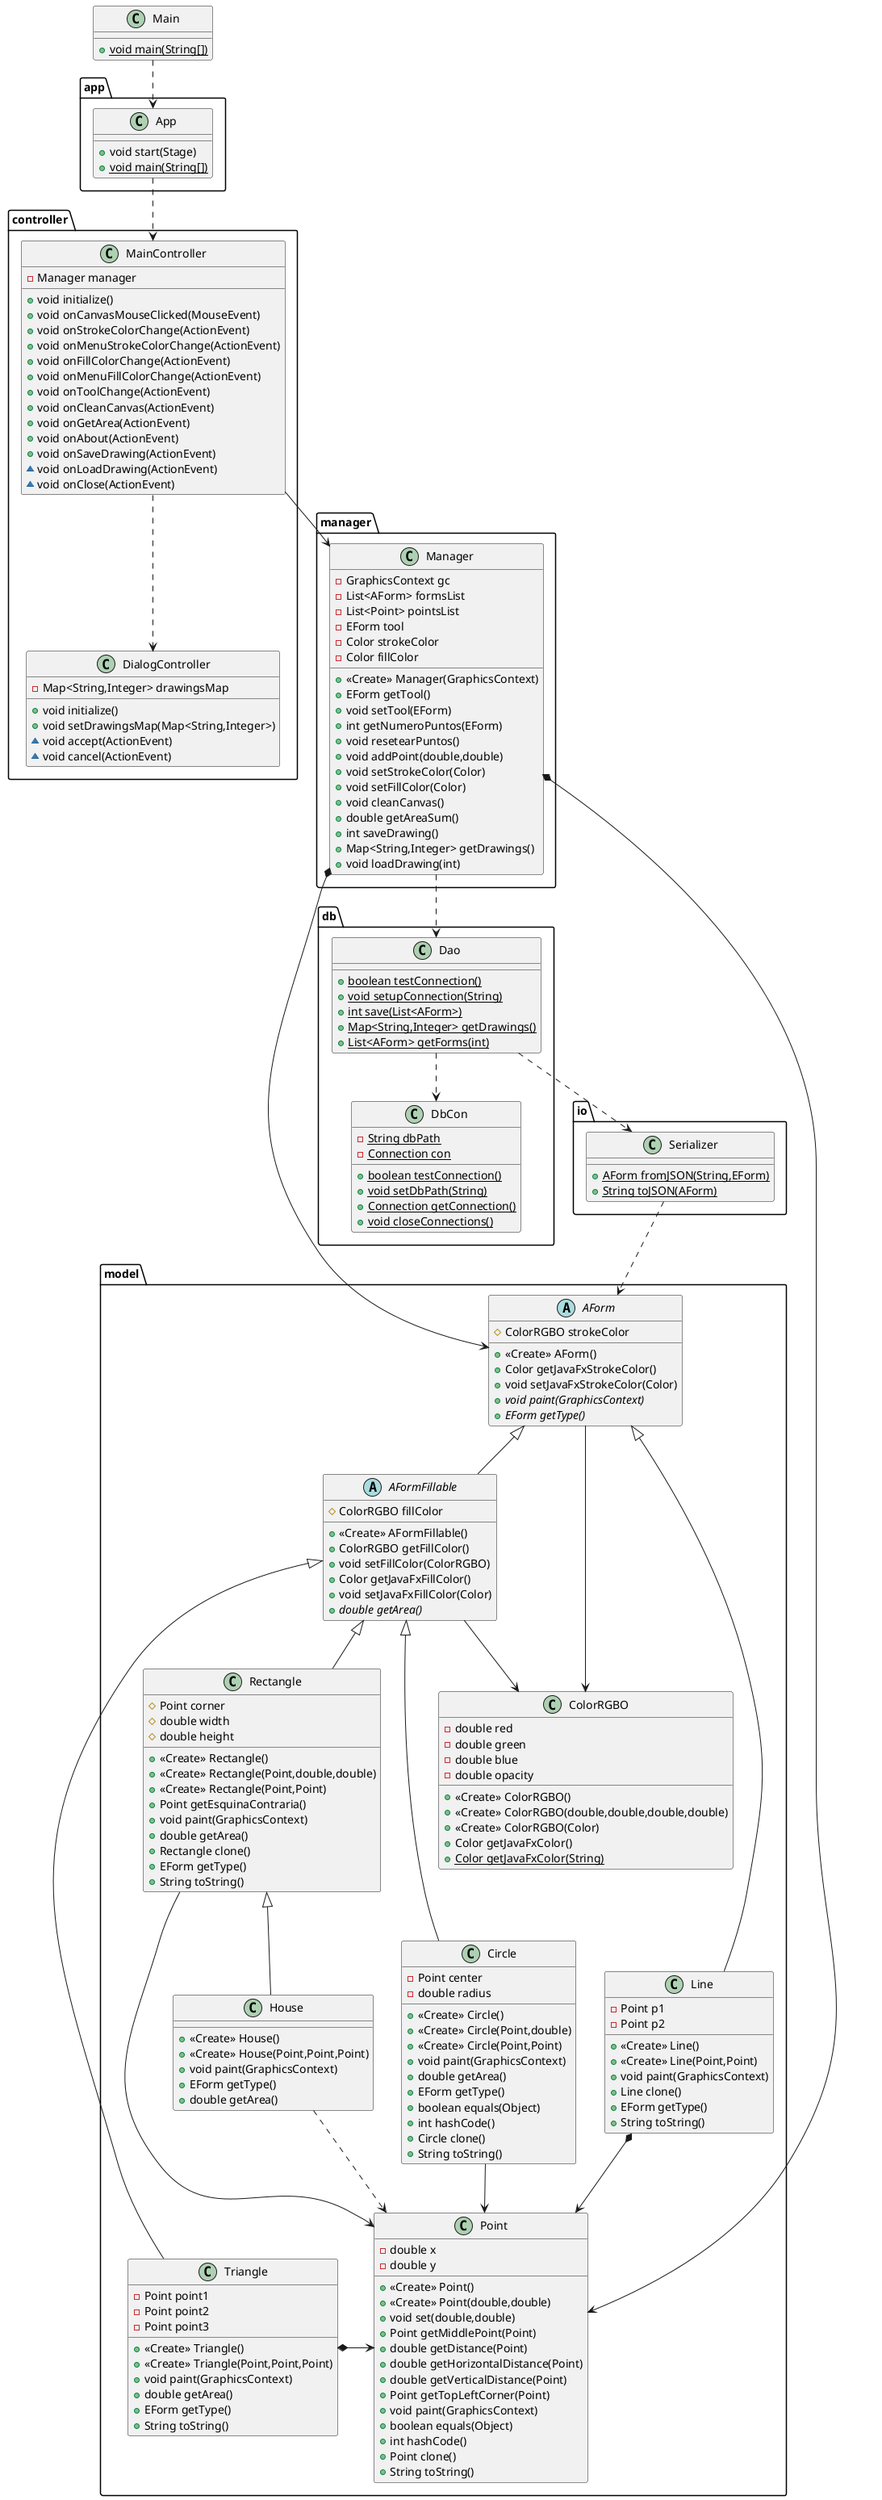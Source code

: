 @startuml
class controller.DialogController {
- Map<String,Integer> drawingsMap
+ void initialize()
+ void setDrawingsMap(Map<String,Integer>)
~ void accept(ActionEvent)
~ void cancel(ActionEvent)
}
class manager.Manager {
- GraphicsContext gc
- List<AForm> formsList
- List<Point> pointsList
- EForm tool
- Color strokeColor
- Color fillColor
+ <<Create>> Manager(GraphicsContext)
+ EForm getTool()
+ void setTool(EForm)
+ int getNumeroPuntos(EForm)
+ void resetearPuntos()
+ void addPoint(double,double)
+ void setStrokeColor(Color)
+ void setFillColor(Color)
+ void cleanCanvas()
+ double getAreaSum()
+ int saveDrawing()
+ Map<String,Integer> getDrawings()
+ void loadDrawing(int)
}
class app.App {
+ void start(Stage)
+ {static} void main(String[])
}
abstract class model.AForm {
# ColorRGBO strokeColor
+ <<Create>> AForm()
+ Color getJavaFxStrokeColor()
+ void setJavaFxStrokeColor(Color)
+ {abstract}void paint(GraphicsContext)
+ {abstract}EForm getType()
}
class model.Line {
- Point p1
- Point p2
+ <<Create>> Line()
+ <<Create>> Line(Point,Point)
+ void paint(GraphicsContext)
+ Line clone()
+ EForm getType()
+ String toString()
}
class io.Serializer {
+ {static} AForm fromJSON(String,EForm)
+ {static} String toJSON(AForm)
}
class db.DbCon {
- {static} String dbPath
- {static} Connection con
+ {static} boolean testConnection()
+ {static} void setDbPath(String)
+ {static} Connection getConnection()
+ {static} void closeConnections()
}
class db.Dao {
+ {static} boolean testConnection()
+ {static} void setupConnection(String)
+ {static} int save(List<AForm>)
+ {static} Map<String,Integer> getDrawings()
+ {static} List<AForm> getForms(int)
}
class controller.MainController {
- Manager manager
+ void initialize()
+ void onCanvasMouseClicked(MouseEvent)
+ void onStrokeColorChange(ActionEvent)
+ void onMenuStrokeColorChange(ActionEvent)
+ void onFillColorChange(ActionEvent)
+ void onMenuFillColorChange(ActionEvent)
+ void onToolChange(ActionEvent)
+ void onCleanCanvas(ActionEvent)
+ void onGetArea(ActionEvent)
+ void onAbout(ActionEvent)
+ void onSaveDrawing(ActionEvent)
~ void onLoadDrawing(ActionEvent)
~ void onClose(ActionEvent)
}
class model.House {
+ <<Create>> House()
+ <<Create>> House(Point,Point,Point)
+ void paint(GraphicsContext)
+ EForm getType()
+ double getArea()
}
class model.Circle {
- Point center
- double radius
+ <<Create>> Circle()
+ <<Create>> Circle(Point,double)
+ <<Create>> Circle(Point,Point)
+ void paint(GraphicsContext)
+ double getArea()
+ EForm getType()
+ boolean equals(Object)
+ int hashCode()
+ Circle clone()
+ String toString()
}
class Main {
+ {static} void main(String[])
}
class model.Point {
- double x
- double y
+ <<Create>> Point()
+ <<Create>> Point(double,double)
+ void set(double,double)
+ Point getMiddlePoint(Point)
+ double getDistance(Point)
+ double getHorizontalDistance(Point)
+ double getVerticalDistance(Point)
+ Point getTopLeftCorner(Point)
+ void paint(GraphicsContext)
+ boolean equals(Object)
+ int hashCode()
+ Point clone()
+ String toString()
}
abstract class model.AFormFillable {
# ColorRGBO fillColor
+ <<Create>> AFormFillable()
+ ColorRGBO getFillColor()
+ void setFillColor(ColorRGBO)
+ Color getJavaFxFillColor()
+ void setJavaFxFillColor(Color)
+ {abstract}double getArea()
}
class model.ColorRGBO {
- double red
- double green
- double blue
- double opacity
+ <<Create>> ColorRGBO()
+ <<Create>> ColorRGBO(double,double,double,double)
+ <<Create>> ColorRGBO(Color)
+ Color getJavaFxColor()
+ {static} Color getJavaFxColor(String)
}
class model.Rectangle {
# Point corner
# double width
# double height
+ <<Create>> Rectangle()
+ <<Create>> Rectangle(Point,double,double)
+ <<Create>> Rectangle(Point,Point)
+ Point getEsquinaContraria()
+ void paint(GraphicsContext)
+ double getArea()
+ Rectangle clone()
+ EForm getType()
+ String toString()
}
class model.Triangle {
- Point point1
- Point point2
- Point point3
+ <<Create>> Triangle()
+ <<Create>> Triangle(Point,Point,Point)
+ void paint(GraphicsContext)
+ double getArea()
+ EForm getType()
+ String toString()
}


Main ..> app.App
app.App ..> controller.MainController
controller.MainController ..> controller.DialogController
controller.MainController --> manager.Manager
manager.Manager *-> model.AForm
manager.Manager *-> model.Point
model.AForm --> model.ColorRGBO
model.AFormFillable --> model.ColorRGBO
model.Line *-> model.Point
model.Triangle *-> model.Point
model.Circle --> model.Point
model.Rectangle --> model.Point
model.House ..> model.Point
model.AForm <|-- model.Line
model.Rectangle <|-- model.House
model.AFormFillable <|-- model.Circle
model.AForm <|-- model.AFormFillable
model.AFormFillable <|-- model.Rectangle
model.AFormFillable <|-- model.Triangle
db.Dao ..> db.DbCon
db.Dao ..> io.Serializer
manager.Manager ..> db.Dao
io.Serializer ..> model.AForm
@enduml
